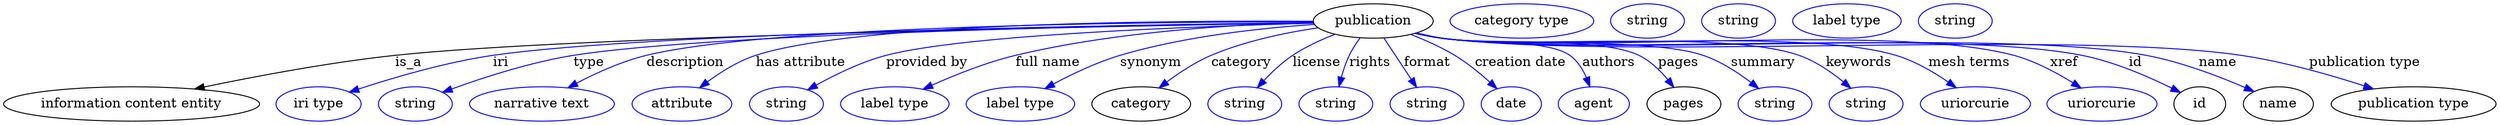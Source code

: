 digraph {
	graph [bb="0,0,2594,123"];
	node [label="\N"];
	publication	[height=0.5,
		label=publication,
		pos="1426.2,105",
		width=1.7332];
	"information content entity"	[height=0.5,
		pos="133.24,18",
		width=3.7011];
	publication -> "information content entity"	[label=is_a,
		lp="421.24,61.5",
		pos="e,198.73,33.736 1364.2,103.06 1172.9,99.968 594.23,89.163 407.24,69 339.58,61.704 263.5,47.318 208.7,35.843"];
	iri	[color=blue,
		height=0.5,
		label="iri type",
		pos="328.24,18",
		width=1.2277];
	publication -> iri	[color=blue,
		label=iri,
		lp="517.24,61.5",
		pos="e,360.42,30.492 1364.1,103.38 1185.8,101.31 674.74,93.367 509.24,69 460.59,61.838 406.44,45.76 370.16,33.758",
		style=solid];
	type	[color=blue,
		height=0.5,
		label=string,
		pos="429.24,18",
		width=1.0652];
	publication -> type	[color=blue,
		label=type,
		lp="609.24,61.5",
		pos="e,457.71,30.283 1363.8,103.28 1196.7,101.04 741.5,92.863 593.24,69 549.03,61.885 500.14,45.865 467.35,33.864",
		style=solid];
	description	[color=blue,
		height=0.5,
		label="narrative text",
		pos="561.24,18",
		width=2.0943];
	publication -> description	[color=blue,
		label=description,
		lp="708.74,61.5",
		pos="e,587.86,35.036 1363.9,104.23 1207,104.32 799.43,101.33 668.24,69 643.2,62.83 616.95,50.659 596.71,39.869",
		style=solid];
	"has attribute"	[color=blue,
		height=0.5,
		label=attribute,
		pos="706.24,18",
		width=1.4443];
	publication -> "has attribute"	[color=blue,
		label="has attribute",
		lp="829.24,61.5",
		pos="e,724.44,35.009 1363.6,104.73 1223.5,105.69 888.86,104.11 782.24,69 764.22,63.068 746.39,51.701 732.53,41.302",
		style=solid];
	"provided by"	[color=blue,
		height=0.5,
		label=string,
		pos="814.24,18",
		width=1.0652];
	publication -> "provided by"	[color=blue,
		label="provided by",
		lp="960.74,61.5",
		pos="e,836.41,32.732 1364.1,102.65 1247.6,99.625 1000.7,90.805 918.24,69 892.37,62.162 865.19,48.851 845.11,37.682",
		style=solid];
	"full name"	[color=blue,
		height=0.5,
		label="label type",
		pos="927.24,18",
		width=1.5707];
	publication -> "full name"	[color=blue,
		label="full name",
		lp="1086.7,61.5",
		pos="e,956.75,33.495 1364,103.53 1289.2,101.74 1160.4,94.741 1053.2,69 1023,61.748 990.49,48.684 966.04,37.728",
		style=solid];
	synonym	[color=blue,
		height=0.5,
		label="label type",
		pos="1058.2,18",
		width=1.5707];
	publication -> synonym	[color=blue,
		label=synonym,
		lp="1194.2,61.5",
		pos="e,1083.8,34.129 1365.1,101.37 1310.8,97.75 1229.9,89.193 1162.2,69 1138,61.78 1112.5,49.55 1092.7,38.992",
		style=solid];
	category	[height=0.5,
		pos="1184.2,18",
		width=1.4263];
	publication -> category	[color=blue,
		label=category,
		lp="1288.7,61.5",
		pos="e,1202.8,34.833 1368.6,97.823 1335.1,92.837 1292.7,84.078 1257.2,69 1240.8,61.993 1224.2,51.01 1211,41.121",
		style=solid];
	license	[color=blue,
		height=0.5,
		label=string,
		pos="1292.2,18",
		width=1.0652];
	publication -> license	[color=blue,
		label=license,
		lp="1367.2,61.5",
		pos="e,1305.3,35.068 1386.2,90.976 1371.7,85.345 1355.6,77.967 1342.2,69 1331.4,61.709 1320.9,51.806 1312.3,42.737",
		style=solid];
	rights	[color=blue,
		height=0.5,
		label=string,
		pos="1387.2,18",
		width=1.0652];
	publication -> rights	[color=blue,
		label=rights,
		lp="1422.7,61.5",
		pos="e,1390.5,36.195 1412.5,87.297 1408.4,81.731 1404.3,75.331 1401.2,69 1397.8,61.845 1395.1,53.701 1393,46.094",
		style=solid];
	format	[color=blue,
		height=0.5,
		label=string,
		pos="1482.2,18",
		width=1.0652];
	publication -> format	[color=blue,
		label=format,
		lp="1482.7,61.5",
		pos="e,1471.4,35.469 1437.3,87.207 1445.4,74.903 1456.5,57.996 1465.7,44.093",
		style=solid];
	"creation date"	[color=blue,
		height=0.5,
		label=date,
		pos="1570.2,18",
		width=0.86659];
	publication -> "creation date"	[color=blue,
		label="creation date",
		lp="1579.7,61.5",
		pos="e,1555.2,34.017 1465.6,90.763 1480.4,85.025 1497.1,77.63 1511.2,69 1524.2,61.1 1537.2,50.415 1547.8,40.951",
		style=solid];
	authors	[color=blue,
		height=0.5,
		label=agent,
		pos="1656.2,18",
		width=1.0291];
	publication -> authors	[color=blue,
		label=authors,
		lp="1671.7,61.5",
		pos="e,1652.1,36.114 1471.5,92.428 1480,90.462 1488.9,88.556 1497.2,87 1526.8,81.495 1606.8,86.466 1631.2,69 1639.2,63.343 1644.7,54.448 \
1648.5,45.718",
		style=solid];
	pages	[height=0.5,
		pos="1749.2,18",
		width=1.0652];
	publication -> pages	[color=blue,
		label=pages,
		lp="1744.7,61.5",
		pos="e,1738.9,35.517 1470.7,92.285 1479.5,90.284 1488.6,88.403 1497.2,87 1542.6,79.63 1662,89.281 1703.2,69 1714.9,63.283 1725,53.268 \
1732.7,43.696",
		style=solid];
	summary	[color=blue,
		height=0.5,
		label=string,
		pos="1844.2,18",
		width=1.0652];
	publication -> summary	[color=blue,
		label=summary,
		lp="1832.7,61.5",
		pos="e,1827.4,34.218 1470.3,92.224 1479.2,90.203 1488.5,88.33 1497.2,87 1557.3,77.889 1712.7,88.703 1770.2,69 1788.2,62.842 1805.9,51.12 \
1819.5,40.573",
		style=solid];
	keywords	[color=blue,
		height=0.5,
		label=string,
		pos="1939.2,18",
		width=1.0652];
	publication -> keywords	[color=blue,
		label=keywords,
		lp="1931.7,61.5",
		pos="e,1923.5,34.556 1470.3,92.101 1479.2,90.091 1488.5,88.252 1497.2,87 1579.4,75.287 1791.9,96.49 1870.2,69 1887.1,63.091 1903.4,51.654 \
1915.9,41.209",
		style=solid];
	"mesh terms"	[color=blue,
		height=0.5,
		label=uriorcurie,
		pos="2053.2,18",
		width=1.5887];
	publication -> "mesh terms"	[color=blue,
		label="mesh terms",
		lp="2046.7,61.5",
		pos="e,2033.1,35.113 1469.9,92.116 1478.9,90.078 1488.3,88.225 1497.2,87 1601.4,72.684 1869.4,99.09 1970.2,69 1989.8,63.167 2009.4,51.649 \
2024.7,41.136",
		style=solid];
	xref	[color=blue,
		height=0.5,
		label=uriorcurie,
		pos="2185.2,18",
		width=1.5887];
	publication -> xref	[color=blue,
		label=xref,
		lp="2145.7,61.5",
		pos="e,2163.4,34.682 1469.9,92.062 1478.9,90.027 1488.3,88.19 1497.2,87 1628.6,69.481 1965.3,103.58 2093.2,69 2115.2,63.062 2137.7,50.976 \
2154.9,40.174",
		style=solid];
	id	[height=0.5,
		pos="2287.2,18",
		width=0.75];
	publication -> id	[color=blue,
		label=id,
		lp="2220.2,61.5",
		pos="e,2267.1,30.006 1469.9,92.039 1478.9,90.007 1488.3,88.175 1497.2,87 1644.2,67.632 2018.8,97.696 2164.2,69 2197.8,62.384 2233.7,46.651 \
2258.1,34.587",
		style=solid];
	name	[height=0.5,
		pos="2368.2,18",
		width=1.011];
	publication -> name	[color=blue,
		label=name,
		lp="2305.2,61.5",
		pos="e,2342.7,31.23 1469.9,92.022 1478.9,89.991 1488.3,88.164 1497.2,87 1659,65.887 2070.8,98.926 2231.2,69 2267.1,62.3 2306.1,47.27 \
2333.3,35.428",
		style=solid];
	"publication type"	[height=0.5,
		pos="2508.2,18",
		width=2.3831];
	publication -> "publication type"	[color=blue,
		label="publication type",
		lp="2457.2,61.5",
		pos="e,2466.6,33.852 1469.9,92.002 1478.9,89.972 1488.3,88.152 1497.2,87 1680.6,63.334 2146.3,96.089 2329.2,69 2373.1,62.498 2421.6,48.546 \
2456.9,37.028",
		style=solid];
	"named thing_category"	[color=blue,
		height=0.5,
		label="category type",
		pos="1581.2,105",
		width=2.0762];
	publication_pages	[color=blue,
		height=0.5,
		label=string,
		pos="1712.2,105",
		width=1.0652];
	publication_id	[color=blue,
		height=0.5,
		label=string,
		pos="1807.2,105",
		width=1.0652];
	publication_name	[color=blue,
		height=0.5,
		label="label type",
		pos="1920.2,105",
		width=1.5707];
	"publication_publication type"	[color=blue,
		height=0.5,
		label=string,
		pos="2033.2,105",
		width=1.0652];
}
